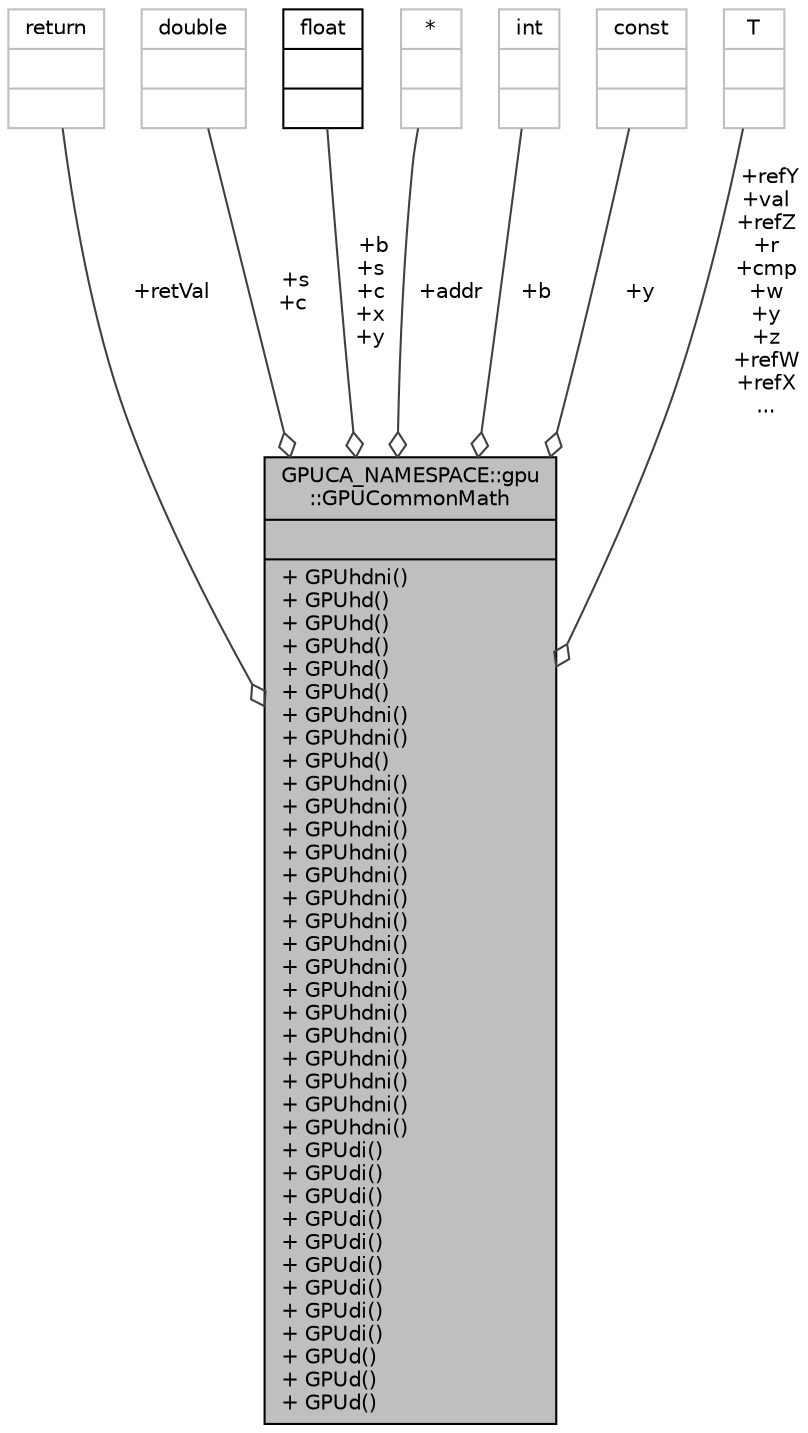 digraph "GPUCA_NAMESPACE::gpu::GPUCommonMath"
{
 // INTERACTIVE_SVG=YES
  bgcolor="transparent";
  edge [fontname="Helvetica",fontsize="10",labelfontname="Helvetica",labelfontsize="10"];
  node [fontname="Helvetica",fontsize="10",shape=record];
  Node1 [label="{GPUCA_NAMESPACE::gpu\l::GPUCommonMath\n||+ GPUhdni()\l+ GPUhd()\l+ GPUhd()\l+ GPUhd()\l+ GPUhd()\l+ GPUhd()\l+ GPUhdni()\l+ GPUhdni()\l+ GPUhd()\l+ GPUhdni()\l+ GPUhdni()\l+ GPUhdni()\l+ GPUhdni()\l+ GPUhdni()\l+ GPUhdni()\l+ GPUhdni()\l+ GPUhdni()\l+ GPUhdni()\l+ GPUhdni()\l+ GPUhdni()\l+ GPUhdni()\l+ GPUhdni()\l+ GPUhdni()\l+ GPUhdni()\l+ GPUhdni()\l+ GPUdi()\l+ GPUdi()\l+ GPUdi()\l+ GPUdi()\l+ GPUdi()\l+ GPUdi()\l+ GPUdi()\l+ GPUdi()\l+ GPUdi()\l+ GPUd()\l+ GPUd()\l+ GPUd()\l}",height=0.2,width=0.4,color="black", fillcolor="grey75", style="filled", fontcolor="black"];
  Node2 -> Node1 [color="grey25",fontsize="10",style="solid",label=" +retVal" ,arrowhead="odiamond",fontname="Helvetica"];
  Node2 [label="{return\n||}",height=0.2,width=0.4,color="grey75"];
  Node3 -> Node1 [color="grey25",fontsize="10",style="solid",label=" +s\n+c" ,arrowhead="odiamond",fontname="Helvetica"];
  Node3 [label="{double\n||}",height=0.2,width=0.4,color="grey75"];
  Node4 -> Node1 [color="grey25",fontsize="10",style="solid",label=" +b\n+s\n+c\n+x\n+y" ,arrowhead="odiamond",fontname="Helvetica"];
  Node4 [label="{float\n||}",height=0.2,width=0.4,color="black",URL="$d4/dc3/classfloat.html"];
  Node5 -> Node1 [color="grey25",fontsize="10",style="solid",label=" +addr" ,arrowhead="odiamond",fontname="Helvetica"];
  Node5 [label="{*\n||}",height=0.2,width=0.4,color="grey75"];
  Node6 -> Node1 [color="grey25",fontsize="10",style="solid",label=" +b" ,arrowhead="odiamond",fontname="Helvetica"];
  Node6 [label="{int\n||}",height=0.2,width=0.4,color="grey75"];
  Node7 -> Node1 [color="grey25",fontsize="10",style="solid",label=" +y" ,arrowhead="odiamond",fontname="Helvetica"];
  Node7 [label="{const\n||}",height=0.2,width=0.4,color="grey75"];
  Node8 -> Node1 [color="grey25",fontsize="10",style="solid",label=" +refY\n+val\n+refZ\n+r\n+cmp\n+w\n+y\n+z\n+refW\n+refX\n..." ,arrowhead="odiamond",fontname="Helvetica"];
  Node8 [label="{T\n||}",height=0.2,width=0.4,color="grey75"];
}
